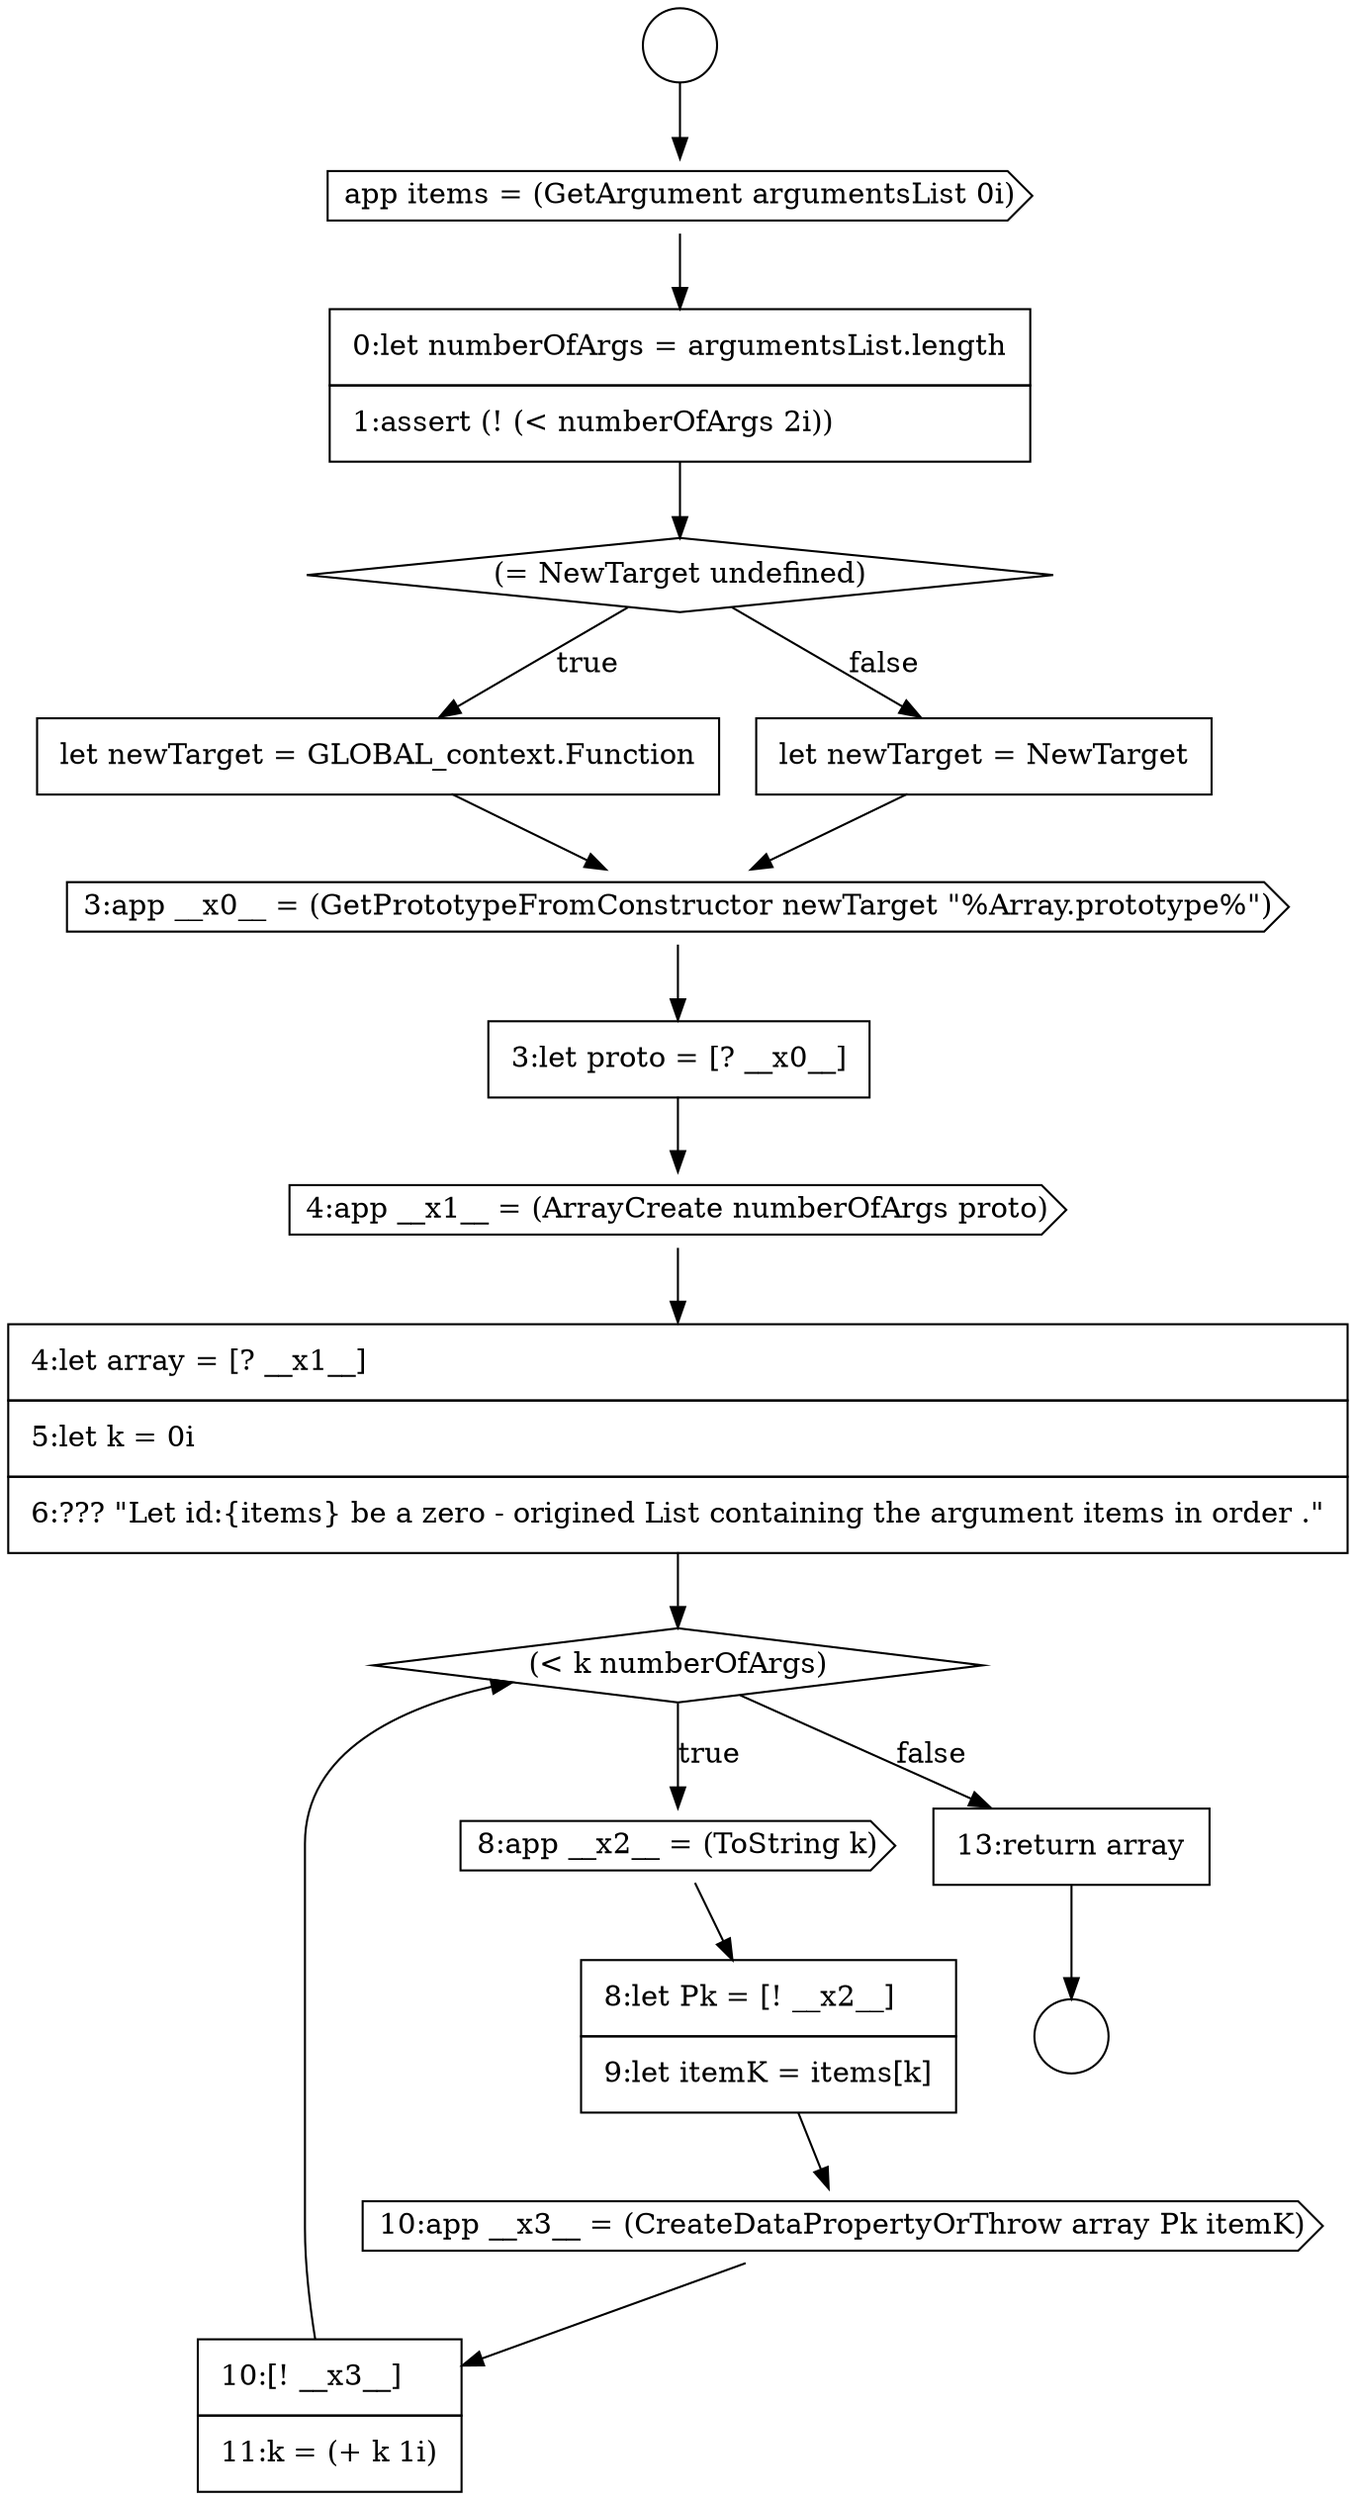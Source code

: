 digraph {
  node15257 [shape=none, margin=0, label=<<font color="black">
    <table border="0" cellborder="1" cellspacing="0" cellpadding="10">
      <tr><td align="left">let newTarget = GLOBAL_context.Function</td></tr>
    </table>
  </font>> color="black" fillcolor="white" style=filled]
  node15267 [shape=none, margin=0, label=<<font color="black">
    <table border="0" cellborder="1" cellspacing="0" cellpadding="10">
      <tr><td align="left">10:[! __x3__]</td></tr>
      <tr><td align="left">11:k = (+ k 1i)</td></tr>
    </table>
  </font>> color="black" fillcolor="white" style=filled]
  node15264 [shape=cds, label=<<font color="black">8:app __x2__ = (ToString k)</font>> color="black" fillcolor="white" style=filled]
  node15261 [shape=cds, label=<<font color="black">4:app __x1__ = (ArrayCreate numberOfArgs proto)</font>> color="black" fillcolor="white" style=filled]
  node15258 [shape=none, margin=0, label=<<font color="black">
    <table border="0" cellborder="1" cellspacing="0" cellpadding="10">
      <tr><td align="left">let newTarget = NewTarget</td></tr>
    </table>
  </font>> color="black" fillcolor="white" style=filled]
  node15265 [shape=none, margin=0, label=<<font color="black">
    <table border="0" cellborder="1" cellspacing="0" cellpadding="10">
      <tr><td align="left">8:let Pk = [! __x2__]</td></tr>
      <tr><td align="left">9:let itemK = items[k]</td></tr>
    </table>
  </font>> color="black" fillcolor="white" style=filled]
  node15259 [shape=cds, label=<<font color="black">3:app __x0__ = (GetPrototypeFromConstructor newTarget &quot;%Array.prototype%&quot;)</font>> color="black" fillcolor="white" style=filled]
  node15252 [shape=circle label=" " color="black" fillcolor="white" style=filled]
  node15256 [shape=diamond, label=<<font color="black">(= NewTarget undefined)</font>> color="black" fillcolor="white" style=filled]
  node15263 [shape=diamond, label=<<font color="black">(&lt; k numberOfArgs)</font>> color="black" fillcolor="white" style=filled]
  node15254 [shape=cds, label=<<font color="black">app items = (GetArgument argumentsList 0i)</font>> color="black" fillcolor="white" style=filled]
  node15253 [shape=circle label=" " color="black" fillcolor="white" style=filled]
  node15266 [shape=cds, label=<<font color="black">10:app __x3__ = (CreateDataPropertyOrThrow array Pk itemK)</font>> color="black" fillcolor="white" style=filled]
  node15255 [shape=none, margin=0, label=<<font color="black">
    <table border="0" cellborder="1" cellspacing="0" cellpadding="10">
      <tr><td align="left">0:let numberOfArgs = argumentsList.length</td></tr>
      <tr><td align="left">1:assert (! (&lt; numberOfArgs 2i))</td></tr>
    </table>
  </font>> color="black" fillcolor="white" style=filled]
  node15260 [shape=none, margin=0, label=<<font color="black">
    <table border="0" cellborder="1" cellspacing="0" cellpadding="10">
      <tr><td align="left">3:let proto = [? __x0__]</td></tr>
    </table>
  </font>> color="black" fillcolor="white" style=filled]
  node15262 [shape=none, margin=0, label=<<font color="black">
    <table border="0" cellborder="1" cellspacing="0" cellpadding="10">
      <tr><td align="left">4:let array = [? __x1__]</td></tr>
      <tr><td align="left">5:let k = 0i</td></tr>
      <tr><td align="left">6:??? &quot;Let id:{items} be a zero - origined List containing the argument items in order .&quot;</td></tr>
    </table>
  </font>> color="black" fillcolor="white" style=filled]
  node15268 [shape=none, margin=0, label=<<font color="black">
    <table border="0" cellborder="1" cellspacing="0" cellpadding="10">
      <tr><td align="left">13:return array</td></tr>
    </table>
  </font>> color="black" fillcolor="white" style=filled]
  node15256 -> node15257 [label=<<font color="black">true</font>> color="black"]
  node15256 -> node15258 [label=<<font color="black">false</font>> color="black"]
  node15268 -> node15253 [ color="black"]
  node15267 -> node15263 [ color="black"]
  node15252 -> node15254 [ color="black"]
  node15257 -> node15259 [ color="black"]
  node15262 -> node15263 [ color="black"]
  node15264 -> node15265 [ color="black"]
  node15263 -> node15264 [label=<<font color="black">true</font>> color="black"]
  node15263 -> node15268 [label=<<font color="black">false</font>> color="black"]
  node15258 -> node15259 [ color="black"]
  node15265 -> node15266 [ color="black"]
  node15255 -> node15256 [ color="black"]
  node15266 -> node15267 [ color="black"]
  node15260 -> node15261 [ color="black"]
  node15254 -> node15255 [ color="black"]
  node15261 -> node15262 [ color="black"]
  node15259 -> node15260 [ color="black"]
}
